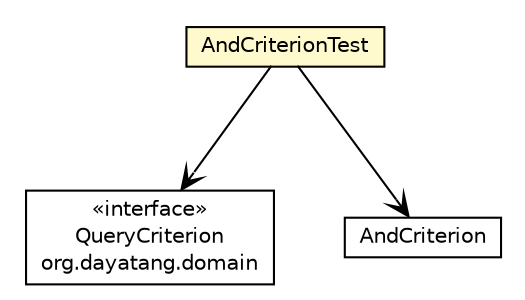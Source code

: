 #!/usr/local/bin/dot
#
# Class diagram 
# Generated by UMLGraph version R5_6_6-8-g8d7759 (http://www.umlgraph.org/)
#

digraph G {
	edge [fontname="Helvetica",fontsize=10,labelfontname="Helvetica",labelfontsize=10];
	node [fontname="Helvetica",fontsize=10,shape=plaintext];
	nodesep=0.25;
	ranksep=0.5;
	// org.dayatang.domain.internal.AndCriterionTest
	c13590 [label=<<table title="org.dayatang.domain.internal.AndCriterionTest" border="0" cellborder="1" cellspacing="0" cellpadding="2" port="p" bgcolor="lemonChiffon" href="./AndCriterionTest.html">
		<tr><td><table border="0" cellspacing="0" cellpadding="1">
<tr><td align="center" balign="center"> AndCriterionTest </td></tr>
		</table></td></tr>
		</table>>, URL="./AndCriterionTest.html", fontname="Helvetica", fontcolor="black", fontsize=10.0];
	// org.dayatang.domain.internal.AndCriterionTest NAVASSOC org.dayatang.domain.QueryCriterion
	c13590:p -> c13721:p [taillabel="", label=" "headlabel="", fontname="Helvetica", fontcolor="black", fontsize=10.0, color="black", arrowhead=open];
	// org.dayatang.domain.internal.AndCriterionTest NAVASSOC org.dayatang.domain.internal.AndCriterion
	c13590:p -> c13722:p [taillabel="", label=" "headlabel="", fontname="Helvetica", fontcolor="black", fontsize=10.0, color="black", arrowhead=open];
	// org.dayatang.domain.internal.AndCriterion
	c13722 [label=<<table title="org.dayatang.domain.internal.AndCriterion" border="0" cellborder="1" cellspacing="0" cellpadding="2" port="p" href="http://java.sun.com/j2se/1.4.2/docs/api/org/dayatang/domain/internal/AndCriterion.html">
		<tr><td><table border="0" cellspacing="0" cellpadding="1">
<tr><td align="center" balign="center"> AndCriterion </td></tr>
		</table></td></tr>
		</table>>, URL="http://java.sun.com/j2se/1.4.2/docs/api/org/dayatang/domain/internal/AndCriterion.html", fontname="Helvetica", fontcolor="black", fontsize=10.0];
	// org.dayatang.domain.QueryCriterion
	c13721 [label=<<table title="org.dayatang.domain.QueryCriterion" border="0" cellborder="1" cellspacing="0" cellpadding="2" port="p" href="http://java.sun.com/j2se/1.4.2/docs/api/org/dayatang/domain/QueryCriterion.html">
		<tr><td><table border="0" cellspacing="0" cellpadding="1">
<tr><td align="center" balign="center"> &#171;interface&#187; </td></tr>
<tr><td align="center" balign="center"> QueryCriterion </td></tr>
<tr><td align="center" balign="center"> org.dayatang.domain </td></tr>
		</table></td></tr>
		</table>>, URL="http://java.sun.com/j2se/1.4.2/docs/api/org/dayatang/domain/QueryCriterion.html", fontname="Helvetica", fontcolor="black", fontsize=10.0];
}

